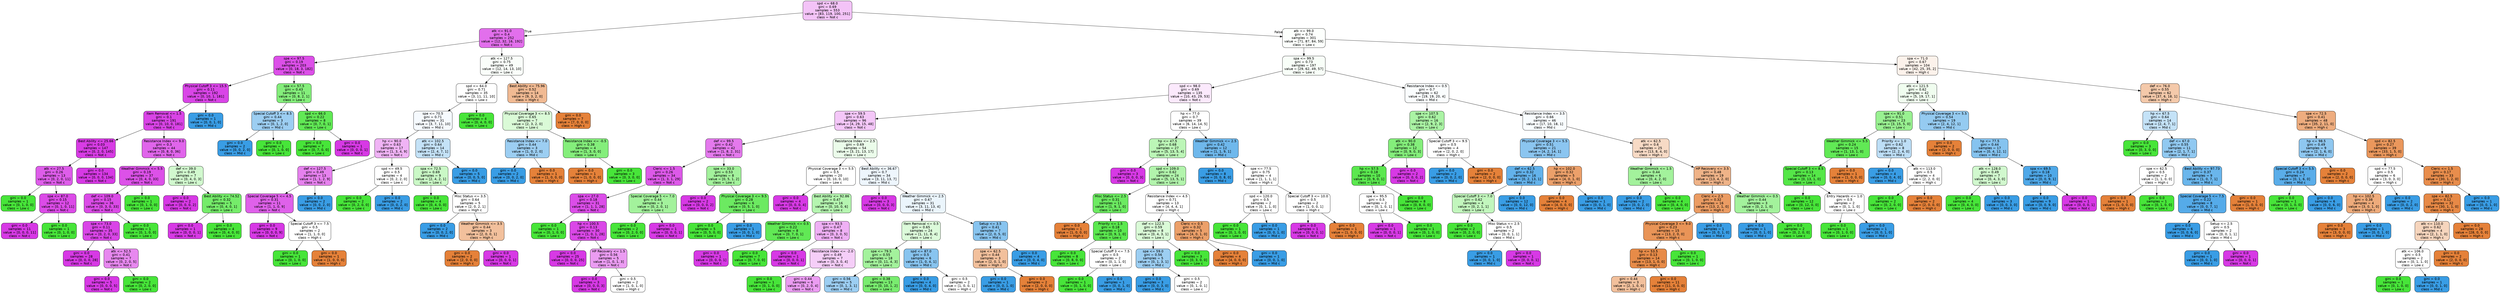 digraph Tree {
node [shape=box, style="filled, rounded", color="black", fontname=helvetica] ;
edge [fontname=helvetica] ;
0 [label="spd <= 68.0\ngini = 0.69\nsamples = 553\nvalue = [83, 119, 100, 251]\nclass = Not c", fillcolor="#f3c3f7"] ;
1 [label="atk <= 91.0\ngini = 0.4\nsamples = 252\nvalue = [12, 32, 16, 192]\nclass = Not c", fillcolor="#e26fec"] ;
0 -> 1 [labeldistance=2.5, labelangle=45, headlabel="True"] ;
2 [label="spe <= 97.5\ngini = 0.19\nsamples = 203\nvalue = [0, 18, 3, 182]\nclass = Not c", fillcolor="#dc4fe8"] ;
1 -> 2 ;
3 [label="Physical Cutoff 3 <= 15.5\ngini = 0.11\nsamples = 192\nvalue = [0, 10, 1, 181]\nclass = Not c", fillcolor="#d945e7"] ;
2 -> 3 ;
4 [label="Item Removal <= 1.5\ngini = 0.1\nsamples = 191\nvalue = [0, 10, 0, 181]\nclass = Not c", fillcolor="#d944e6"] ;
3 -> 4 ;
5 [label="Best Ability <= 25.66\ngini = 0.03\nsamples = 147\nvalue = [0, 2, 0, 145]\nclass = Not c", fillcolor="#d83ce5"] ;
4 -> 5 ;
6 [label="atk <= 27.5\ngini = 0.26\nsamples = 13\nvalue = [0, 2, 0, 11]\nclass = Not c", fillcolor="#de5dea"] ;
5 -> 6 ;
7 [label="gini = 0.0\nsamples = 1\nvalue = [0, 1, 0, 0]\nclass = Low c", fillcolor="#47e539"] ;
6 -> 7 ;
8 [label="spe <= 87.0\ngini = 0.15\nsamples = 12\nvalue = [0, 1, 0, 11]\nclass = Not c", fillcolor="#db4be7"] ;
6 -> 8 ;
9 [label="gini = 0.0\nsamples = 11\nvalue = [0, 0, 0, 11]\nclass = Not c", fillcolor="#d739e5"] ;
8 -> 9 ;
10 [label="gini = 0.0\nsamples = 1\nvalue = [0, 1, 0, 0]\nclass = Low c", fillcolor="#47e539"] ;
8 -> 10 ;
11 [label="gini = 0.0\nsamples = 134\nvalue = [0, 0, 0, 134]\nclass = Not c", fillcolor="#d739e5"] ;
5 -> 11 ;
12 [label="Resistance Index <= 9.0\ngini = 0.3\nsamples = 44\nvalue = [0, 8, 0, 36]\nclass = Not c", fillcolor="#e065eb"] ;
4 -> 12 ;
13 [label="Weather Gimmick <= 5.5\ngini = 0.19\nsamples = 37\nvalue = [0, 4, 0, 33]\nclass = Not c", fillcolor="#dc51e8"] ;
12 -> 13 ;
14 [label="def <= 109.0\ngini = 0.15\nsamples = 36\nvalue = [0, 3, 0, 33]\nclass = Not c", fillcolor="#db4be7"] ;
13 -> 14 ;
15 [label="spe <= 73.0\ngini = 0.11\nsamples = 35\nvalue = [0, 2, 0, 33]\nclass = Not c", fillcolor="#d945e7"] ;
14 -> 15 ;
16 [label="gini = 0.0\nsamples = 28\nvalue = [0, 0, 0, 28]\nclass = Not c", fillcolor="#d739e5"] ;
15 -> 16 ;
17 [label="atk <= 52.5\ngini = 0.41\nsamples = 7\nvalue = [0, 2, 0, 5]\nclass = Not c", fillcolor="#e788ef"] ;
15 -> 17 ;
18 [label="gini = 0.0\nsamples = 5\nvalue = [0, 0, 0, 5]\nclass = Not c", fillcolor="#d739e5"] ;
17 -> 18 ;
19 [label="gini = 0.0\nsamples = 2\nvalue = [0, 2, 0, 0]\nclass = Low c", fillcolor="#47e539"] ;
17 -> 19 ;
20 [label="gini = 0.0\nsamples = 1\nvalue = [0, 1, 0, 0]\nclass = Low c", fillcolor="#47e539"] ;
14 -> 20 ;
21 [label="gini = 0.0\nsamples = 1\nvalue = [0, 1, 0, 0]\nclass = Low c", fillcolor="#47e539"] ;
13 -> 21 ;
22 [label="def <= 39.0\ngini = 0.49\nsamples = 7\nvalue = [0, 4, 0, 3]\nclass = Low c", fillcolor="#d1f8ce"] ;
12 -> 22 ;
23 [label="gini = 0.0\nsamples = 2\nvalue = [0, 0, 0, 2]\nclass = Not c", fillcolor="#d739e5"] ;
22 -> 23 ;
24 [label="Best Ability <= 74.52\ngini = 0.32\nsamples = 5\nvalue = [0, 4, 0, 1]\nclass = Low c", fillcolor="#75ec6a"] ;
22 -> 24 ;
25 [label="gini = 0.0\nsamples = 1\nvalue = [0, 0, 0, 1]\nclass = Not c", fillcolor="#d739e5"] ;
24 -> 25 ;
26 [label="gini = 0.0\nsamples = 4\nvalue = [0, 4, 0, 0]\nclass = Low c", fillcolor="#47e539"] ;
24 -> 26 ;
27 [label="gini = 0.0\nsamples = 1\nvalue = [0, 0, 1, 0]\nclass = Mid c", fillcolor="#399de5"] ;
3 -> 27 ;
28 [label="spa <= 57.5\ngini = 0.43\nsamples = 11\nvalue = [0, 8, 2, 1]\nclass = Low c", fillcolor="#84ee7b"] ;
2 -> 28 ;
29 [label="Special Cutoff 3 <= 8.5\ngini = 0.44\nsamples = 3\nvalue = [0, 1, 2, 0]\nclass = Mid c", fillcolor="#9ccef2"] ;
28 -> 29 ;
30 [label="gini = 0.0\nsamples = 2\nvalue = [0, 0, 2, 0]\nclass = Mid c", fillcolor="#399de5"] ;
29 -> 30 ;
31 [label="gini = 0.0\nsamples = 1\nvalue = [0, 1, 0, 0]\nclass = Low c", fillcolor="#47e539"] ;
29 -> 31 ;
32 [label="spd <= 66.0\ngini = 0.22\nsamples = 8\nvalue = [0, 7, 0, 1]\nclass = Low c", fillcolor="#61e955"] ;
28 -> 32 ;
33 [label="gini = 0.0\nsamples = 7\nvalue = [0, 7, 0, 0]\nclass = Low c", fillcolor="#47e539"] ;
32 -> 33 ;
34 [label="gini = 0.0\nsamples = 1\nvalue = [0, 0, 0, 1]\nclass = Not c", fillcolor="#d739e5"] ;
32 -> 34 ;
35 [label="atk <= 127.5\ngini = 0.75\nsamples = 49\nvalue = [12, 14, 13, 10]\nclass = Low c", fillcolor="#fafefa"] ;
1 -> 35 ;
36 [label="spd <= 64.0\ngini = 0.71\nsamples = 35\nvalue = [3, 11, 11, 10]\nclass = Low c", fillcolor="#ffffff"] ;
35 -> 36 ;
37 [label="spe <= 70.5\ngini = 0.71\nsamples = 31\nvalue = [3, 7, 11, 10]\nclass = Mid c", fillcolor="#f6fafe"] ;
36 -> 37 ;
38 [label="hp <= 90.0\ngini = 0.63\nsamples = 17\nvalue = [1, 3, 4, 9]\nclass = Not c", fillcolor="#f0b3f5"] ;
37 -> 38 ;
39 [label="def <= 127.5\ngini = 0.49\nsamples = 13\nvalue = [1, 1, 2, 9]\nclass = Not c", fillcolor="#e681ee"] ;
38 -> 39 ;
40 [label="Special Coverage 5 <= 4.5\ngini = 0.31\nsamples = 11\nvalue = [1, 1, 0, 9]\nclass = Not c", fillcolor="#df61ea"] ;
39 -> 40 ;
41 [label="gini = 0.0\nsamples = 9\nvalue = [0, 0, 0, 9]\nclass = Not c", fillcolor="#d739e5"] ;
40 -> 41 ;
42 [label="Special Cutoff 3 <= 7.5\ngini = 0.5\nsamples = 2\nvalue = [1, 1, 0, 0]\nclass = High c", fillcolor="#ffffff"] ;
40 -> 42 ;
43 [label="gini = 0.0\nsamples = 1\nvalue = [0, 1, 0, 0]\nclass = Low c", fillcolor="#47e539"] ;
42 -> 43 ;
44 [label="gini = 0.0\nsamples = 1\nvalue = [1, 0, 0, 0]\nclass = High c", fillcolor="#e58139"] ;
42 -> 44 ;
45 [label="gini = 0.0\nsamples = 2\nvalue = [0, 0, 2, 0]\nclass = Mid c", fillcolor="#399de5"] ;
39 -> 45 ;
46 [label="spd <= 49.5\ngini = 0.5\nsamples = 4\nvalue = [0, 2, 2, 0]\nclass = Low c", fillcolor="#ffffff"] ;
38 -> 46 ;
47 [label="gini = 0.0\nsamples = 2\nvalue = [0, 2, 0, 0]\nclass = Low c", fillcolor="#47e539"] ;
46 -> 47 ;
48 [label="gini = 0.0\nsamples = 2\nvalue = [0, 0, 2, 0]\nclass = Mid c", fillcolor="#399de5"] ;
46 -> 48 ;
49 [label="atk <= 102.5\ngini = 0.64\nsamples = 14\nvalue = [2, 4, 7, 1]\nclass = Mid c", fillcolor="#c4e2f7"] ;
37 -> 49 ;
50 [label="spa <= 72.5\ngini = 0.69\nsamples = 9\nvalue = [2, 4, 2, 1]\nclass = Low c", fillcolor="#caf8c6"] ;
49 -> 50 ;
51 [label="gini = 0.0\nsamples = 4\nvalue = [0, 4, 0, 0]\nclass = Low c", fillcolor="#47e539"] ;
50 -> 51 ;
52 [label="Misc Status <= 3.5\ngini = 0.64\nsamples = 5\nvalue = [2, 0, 2, 1]\nclass = High c", fillcolor="#ffffff"] ;
50 -> 52 ;
53 [label="gini = 0.0\nsamples = 2\nvalue = [0, 0, 2, 0]\nclass = Mid c", fillcolor="#399de5"] ;
52 -> 53 ;
54 [label="Weather Gimmick <= 3.5\ngini = 0.44\nsamples = 3\nvalue = [2, 0, 0, 1]\nclass = High c", fillcolor="#f2c09c"] ;
52 -> 54 ;
55 [label="gini = 0.0\nsamples = 2\nvalue = [2, 0, 0, 0]\nclass = High c", fillcolor="#e58139"] ;
54 -> 55 ;
56 [label="gini = 0.0\nsamples = 1\nvalue = [0, 0, 0, 1]\nclass = Not c", fillcolor="#d739e5"] ;
54 -> 56 ;
57 [label="gini = 0.0\nsamples = 5\nvalue = [0, 0, 5, 0]\nclass = Mid c", fillcolor="#399de5"] ;
49 -> 57 ;
58 [label="gini = 0.0\nsamples = 4\nvalue = [0, 4, 0, 0]\nclass = Low c", fillcolor="#47e539"] ;
36 -> 58 ;
59 [label="Best Ability <= 75.96\ngini = 0.52\nsamples = 14\nvalue = [9, 3, 2, 0]\nclass = High c", fillcolor="#f1ba93"] ;
35 -> 59 ;
60 [label="Physical Coverage 3 <= 8.5\ngini = 0.65\nsamples = 7\nvalue = [2, 3, 2, 0]\nclass = Low c", fillcolor="#dafad7"] ;
59 -> 60 ;
61 [label="Resistance Index <= 7.0\ngini = 0.44\nsamples = 3\nvalue = [1, 0, 2, 0]\nclass = Mid c", fillcolor="#9ccef2"] ;
60 -> 61 ;
62 [label="gini = 0.0\nsamples = 2\nvalue = [0, 0, 2, 0]\nclass = Mid c", fillcolor="#399de5"] ;
61 -> 62 ;
63 [label="gini = 0.0\nsamples = 1\nvalue = [1, 0, 0, 0]\nclass = High c", fillcolor="#e58139"] ;
61 -> 63 ;
64 [label="Resistance Index <= -0.5\ngini = 0.38\nsamples = 4\nvalue = [1, 3, 0, 0]\nclass = Low c", fillcolor="#84ee7b"] ;
60 -> 64 ;
65 [label="gini = 0.0\nsamples = 1\nvalue = [1, 0, 0, 0]\nclass = High c", fillcolor="#e58139"] ;
64 -> 65 ;
66 [label="gini = 0.0\nsamples = 3\nvalue = [0, 3, 0, 0]\nclass = Low c", fillcolor="#47e539"] ;
64 -> 66 ;
67 [label="gini = 0.0\nsamples = 7\nvalue = [7, 0, 0, 0]\nclass = High c", fillcolor="#e58139"] ;
59 -> 67 ;
68 [label="atk <= 99.0\ngini = 0.74\nsamples = 301\nvalue = [71, 87, 84, 59]\nclass = Low c", fillcolor="#fcfffc"] ;
0 -> 68 [labeldistance=2.5, labelangle=-45, headlabel="False"] ;
69 [label="spa <= 99.5\ngini = 0.73\nsamples = 197\nvalue = [29, 62, 49, 57]\nclass = Low c", fillcolor="#f8fef8"] ;
68 -> 69 ;
70 [label="spd <= 98.0\ngini = 0.69\nsamples = 135\nvalue = [10, 43, 29, 53]\nclass = Not c", fillcolor="#fbe9fc"] ;
69 -> 70 ;
71 [label="spe <= 59.5\ngini = 0.63\nsamples = 96\nvalue = [4, 29, 15, 48]\nclass = Not c", fillcolor="#f4c7f8"] ;
70 -> 71 ;
72 [label="def <= 99.5\ngini = 0.42\nsamples = 42\nvalue = [1, 8, 2, 31]\nclass = Not c", fillcolor="#e479ed"] ;
71 -> 72 ;
73 [label="Cleric <= 1.5\ngini = 0.26\nsamples = 34\nvalue = [1, 3, 1, 29]\nclass = Not c", fillcolor="#dd59e9"] ;
72 -> 73 ;
74 [label="spa <= 27.0\ngini = 0.18\nsamples = 31\nvalue = [1, 1, 1, 28]\nclass = Not c", fillcolor="#db4de8"] ;
73 -> 74 ;
75 [label="gini = 0.0\nsamples = 1\nvalue = [0, 1, 0, 0]\nclass = Low c", fillcolor="#47e539"] ;
74 -> 75 ;
76 [label="hp <= 100.5\ngini = 0.13\nsamples = 30\nvalue = [1, 0, 1, 28]\nclass = Not c", fillcolor="#da47e7"] ;
74 -> 76 ;
77 [label="gini = 0.0\nsamples = 25\nvalue = [0, 0, 0, 25]\nclass = Not c", fillcolor="#d739e5"] ;
76 -> 77 ;
78 [label="HP Recovery <= 1.5\ngini = 0.56\nsamples = 5\nvalue = [1, 0, 1, 3]\nclass = Not c", fillcolor="#eb9cf2"] ;
76 -> 78 ;
79 [label="gini = 0.0\nsamples = 3\nvalue = [0, 0, 0, 3]\nclass = Not c", fillcolor="#d739e5"] ;
78 -> 79 ;
80 [label="gini = 0.5\nsamples = 2\nvalue = [1, 0, 1, 0]\nclass = High c", fillcolor="#ffffff"] ;
78 -> 80 ;
81 [label="Special Coverage 5 <= 7.0\ngini = 0.44\nsamples = 3\nvalue = [0, 2, 0, 1]\nclass = Low c", fillcolor="#a3f29c"] ;
73 -> 81 ;
82 [label="gini = 0.0\nsamples = 2\nvalue = [0, 2, 0, 0]\nclass = Low c", fillcolor="#47e539"] ;
81 -> 82 ;
83 [label="gini = 0.0\nsamples = 1\nvalue = [0, 0, 0, 1]\nclass = Not c", fillcolor="#d739e5"] ;
81 -> 83 ;
84 [label="spe <= 33.0\ngini = 0.53\nsamples = 8\nvalue = [0, 5, 1, 2]\nclass = Low c", fillcolor="#a3f29c"] ;
72 -> 84 ;
85 [label="gini = 0.0\nsamples = 2\nvalue = [0, 0, 0, 2]\nclass = Not c", fillcolor="#d739e5"] ;
84 -> 85 ;
86 [label="Physical Coverage 3 <= 9.5\ngini = 0.28\nsamples = 6\nvalue = [0, 5, 1, 0]\nclass = Low c", fillcolor="#6cea61"] ;
84 -> 86 ;
87 [label="gini = 0.0\nsamples = 5\nvalue = [0, 5, 0, 0]\nclass = Low c", fillcolor="#47e539"] ;
86 -> 87 ;
88 [label="gini = 0.0\nsamples = 1\nvalue = [0, 0, 1, 0]\nclass = Mid c", fillcolor="#399de5"] ;
86 -> 88 ;
89 [label="Resistance Index <= 2.5\ngini = 0.69\nsamples = 54\nvalue = [3, 21, 13, 17]\nclass = Low c", fillcolor="#ebfcea"] ;
71 -> 89 ;
90 [label="Physical Coverage 3 <= 5.5\ngini = 0.5\nsamples = 20\nvalue = [0, 10, 0, 10]\nclass = Low c", fillcolor="#ffffff"] ;
89 -> 90 ;
91 [label="gini = 0.0\nsamples = 4\nvalue = [0, 0, 0, 4]\nclass = Not c", fillcolor="#d739e5"] ;
90 -> 91 ;
92 [label="Best Ability <= 92.86\ngini = 0.47\nsamples = 16\nvalue = [0, 10, 0, 6]\nclass = Low c", fillcolor="#b5f5b0"] ;
90 -> 92 ;
93 [label="Weather Gimmick <= 0.5\ngini = 0.22\nsamples = 8\nvalue = [0, 7, 0, 1]\nclass = Low c", fillcolor="#61e955"] ;
92 -> 93 ;
94 [label="gini = 0.0\nsamples = 1\nvalue = [0, 0, 0, 1]\nclass = Not c", fillcolor="#d739e5"] ;
93 -> 94 ;
95 [label="gini = 0.0\nsamples = 7\nvalue = [0, 7, 0, 0]\nclass = Low c", fillcolor="#47e539"] ;
93 -> 95 ;
96 [label="spa <= 93.5\ngini = 0.47\nsamples = 8\nvalue = [0, 3, 0, 5]\nclass = Not c", fillcolor="#efb0f5"] ;
92 -> 96 ;
97 [label="gini = 0.0\nsamples = 1\nvalue = [0, 0, 0, 1]\nclass = Not c", fillcolor="#d739e5"] ;
96 -> 97 ;
98 [label="Resistance Index <= -2.0\ngini = 0.49\nsamples = 7\nvalue = [0, 3, 0, 4]\nclass = Not c", fillcolor="#f5cef8"] ;
96 -> 98 ;
99 [label="gini = 0.0\nsamples = 1\nvalue = [0, 1, 0, 0]\nclass = Low c", fillcolor="#47e539"] ;
98 -> 99 ;
100 [label="gini = 0.44\nsamples = 6\nvalue = [0, 2, 0, 4]\nclass = Not c", fillcolor="#eb9cf2"] ;
98 -> 100 ;
101 [label="Best Ability <= 36.67\ngini = 0.7\nsamples = 34\nvalue = [3, 11, 13, 7]\nclass = Mid c", fillcolor="#eef6fd"] ;
89 -> 101 ;
102 [label="gini = 0.0\nsamples = 3\nvalue = [0, 0, 0, 3]\nclass = Not c", fillcolor="#d739e5"] ;
101 -> 102 ;
103 [label="Weather Gimmick <= 2.5\ngini = 0.67\nsamples = 31\nvalue = [3, 11, 13, 4]\nclass = Mid c", fillcolor="#ebf5fc"] ;
101 -> 103 ;
104 [label="Item Removal <= 0.5\ngini = 0.65\nsamples = 24\nvalue = [1, 11, 8, 4]\nclass = Low c", fillcolor="#dcfada"] ;
103 -> 104 ;
105 [label="spe <= 79.5\ngini = 0.55\nsamples = 18\nvalue = [0, 11, 4, 3]\nclass = Low c", fillcolor="#a3f29c"] ;
104 -> 105 ;
106 [label="gini = 0.56\nsamples = 5\nvalue = [0, 1, 3, 1]\nclass = Mid c", fillcolor="#9ccef2"] ;
105 -> 106 ;
107 [label="gini = 0.38\nsamples = 13\nvalue = [0, 10, 1, 2]\nclass = Low c", fillcolor="#79ec6f"] ;
105 -> 107 ;
108 [label="spd <= 87.0\ngini = 0.5\nsamples = 6\nvalue = [1, 0, 4, 1]\nclass = Mid c", fillcolor="#88c4ef"] ;
104 -> 108 ;
109 [label="gini = 0.0\nsamples = 4\nvalue = [0, 0, 4, 0]\nclass = Mid c", fillcolor="#399de5"] ;
108 -> 109 ;
110 [label="gini = 0.5\nsamples = 2\nvalue = [1, 0, 0, 1]\nclass = High c", fillcolor="#ffffff"] ;
108 -> 110 ;
111 [label="Setup <= 3.5\ngini = 0.41\nsamples = 7\nvalue = [2, 0, 5, 0]\nclass = Mid c", fillcolor="#88c4ef"] ;
103 -> 111 ;
112 [label="spe <= 62.5\ngini = 0.44\nsamples = 3\nvalue = [2, 0, 1, 0]\nclass = High c", fillcolor="#f2c09c"] ;
111 -> 112 ;
113 [label="gini = 0.0\nsamples = 1\nvalue = [0, 0, 1, 0]\nclass = Mid c", fillcolor="#399de5"] ;
112 -> 113 ;
114 [label="gini = 0.0\nsamples = 2\nvalue = [2, 0, 0, 0]\nclass = High c", fillcolor="#e58139"] ;
112 -> 114 ;
115 [label="gini = 0.0\nsamples = 4\nvalue = [0, 0, 4, 0]\nclass = Mid c", fillcolor="#399de5"] ;
111 -> 115 ;
116 [label="hp <= 77.0\ngini = 0.7\nsamples = 39\nvalue = [6, 14, 14, 5]\nclass = Low c", fillcolor="#ffffff"] ;
70 -> 116 ;
117 [label="hp <= 47.5\ngini = 0.68\nsamples = 27\nvalue = [5, 13, 5, 4]\nclass = Low c", fillcolor="#bcf6b7"] ;
116 -> 117 ;
118 [label="gini = 0.0\nsamples = 3\nvalue = [0, 0, 0, 3]\nclass = Not c", fillcolor="#d739e5"] ;
117 -> 118 ;
119 [label="spd <= 109.0\ngini = 0.62\nsamples = 24\nvalue = [5, 13, 5, 1]\nclass = Low c", fillcolor="#b2f4ac"] ;
117 -> 119 ;
120 [label="Misc Status <= 2.5\ngini = 0.31\nsamples = 11\nvalue = [1, 9, 1, 0]\nclass = Low c", fillcolor="#6cea61"] ;
119 -> 120 ;
121 [label="gini = 0.0\nsamples = 1\nvalue = [1, 0, 0, 0]\nclass = High c", fillcolor="#e58139"] ;
120 -> 121 ;
122 [label="Priority <= 1.5\ngini = 0.18\nsamples = 10\nvalue = [0, 9, 1, 0]\nclass = Low c", fillcolor="#5be84f"] ;
120 -> 122 ;
123 [label="gini = 0.0\nsamples = 8\nvalue = [0, 8, 0, 0]\nclass = Low c", fillcolor="#47e539"] ;
122 -> 123 ;
124 [label="Special Cutoff 3 <= 7.5\ngini = 0.5\nsamples = 2\nvalue = [0, 1, 1, 0]\nclass = Low c", fillcolor="#ffffff"] ;
122 -> 124 ;
125 [label="gini = 0.0\nsamples = 1\nvalue = [0, 1, 0, 0]\nclass = Low c", fillcolor="#47e539"] ;
124 -> 125 ;
126 [label="gini = 0.0\nsamples = 1\nvalue = [0, 0, 1, 0]\nclass = Mid c", fillcolor="#399de5"] ;
124 -> 126 ;
127 [label="Resistance Index <= 4.5\ngini = 0.71\nsamples = 13\nvalue = [4, 4, 4, 1]\nclass = High c", fillcolor="#ffffff"] ;
119 -> 127 ;
128 [label="def <= 122.5\ngini = 0.59\nsamples = 8\nvalue = [0, 4, 3, 1]\nclass = Low c", fillcolor="#dafad7"] ;
127 -> 128 ;
129 [label="spe <= 59.0\ngini = 0.56\nsamples = 5\nvalue = [0, 1, 3, 1]\nclass = Mid c", fillcolor="#9ccef2"] ;
128 -> 129 ;
130 [label="gini = 0.0\nsamples = 3\nvalue = [0, 0, 3, 0]\nclass = Mid c", fillcolor="#399de5"] ;
129 -> 130 ;
131 [label="gini = 0.5\nsamples = 2\nvalue = [0, 1, 0, 1]\nclass = Low c", fillcolor="#ffffff"] ;
129 -> 131 ;
132 [label="gini = 0.0\nsamples = 3\nvalue = [0, 3, 0, 0]\nclass = Low c", fillcolor="#47e539"] ;
128 -> 132 ;
133 [label="Cleric <= 0.5\ngini = 0.32\nsamples = 5\nvalue = [4, 0, 1, 0]\nclass = High c", fillcolor="#eca06a"] ;
127 -> 133 ;
134 [label="gini = 0.0\nsamples = 4\nvalue = [4, 0, 0, 0]\nclass = High c", fillcolor="#e58139"] ;
133 -> 134 ;
135 [label="gini = 0.0\nsamples = 1\nvalue = [0, 0, 1, 0]\nclass = Mid c", fillcolor="#399de5"] ;
133 -> 135 ;
136 [label="Weather Gimmick <= 2.5\ngini = 0.42\nsamples = 12\nvalue = [1, 1, 9, 1]\nclass = Mid c", fillcolor="#6fb8ec"] ;
116 -> 136 ;
137 [label="gini = 0.0\nsamples = 8\nvalue = [0, 0, 8, 0]\nclass = Mid c", fillcolor="#399de5"] ;
136 -> 137 ;
138 [label="spe <= 77.5\ngini = 0.75\nsamples = 4\nvalue = [1, 1, 1, 1]\nclass = High c", fillcolor="#ffffff"] ;
136 -> 138 ;
139 [label="spd <= 120.0\ngini = 0.5\nsamples = 2\nvalue = [0, 1, 1, 0]\nclass = Low c", fillcolor="#ffffff"] ;
138 -> 139 ;
140 [label="gini = 0.0\nsamples = 1\nvalue = [0, 1, 0, 0]\nclass = Low c", fillcolor="#47e539"] ;
139 -> 140 ;
141 [label="gini = 0.0\nsamples = 1\nvalue = [0, 0, 1, 0]\nclass = Mid c", fillcolor="#399de5"] ;
139 -> 141 ;
142 [label="Special Cutoff 3 <= 10.0\ngini = 0.5\nsamples = 2\nvalue = [1, 0, 0, 1]\nclass = High c", fillcolor="#ffffff"] ;
138 -> 142 ;
143 [label="gini = 0.0\nsamples = 1\nvalue = [0, 0, 0, 1]\nclass = Not c", fillcolor="#d739e5"] ;
142 -> 143 ;
144 [label="gini = 0.0\nsamples = 1\nvalue = [1, 0, 0, 0]\nclass = High c", fillcolor="#e58139"] ;
142 -> 144 ;
145 [label="Resistance Index <= 0.5\ngini = 0.7\nsamples = 62\nvalue = [19, 19, 20, 4]\nclass = Mid c", fillcolor="#fafdfe"] ;
69 -> 145 ;
146 [label="spe <= 107.5\ngini = 0.62\nsamples = 16\nvalue = [2, 9, 2, 3]\nclass = Low c", fillcolor="#aaf3a4"] ;
145 -> 146 ;
147 [label="atk <= 90.0\ngini = 0.38\nsamples = 12\nvalue = [0, 9, 0, 3]\nclass = Low c", fillcolor="#84ee7b"] ;
146 -> 147 ;
148 [label="hp <= 57.5\ngini = 0.18\nsamples = 10\nvalue = [0, 9, 0, 1]\nclass = Low c", fillcolor="#5be84f"] ;
147 -> 148 ;
149 [label="spe <= 95.5\ngini = 0.5\nsamples = 2\nvalue = [0, 1, 0, 1]\nclass = Low c", fillcolor="#ffffff"] ;
148 -> 149 ;
150 [label="gini = 0.0\nsamples = 1\nvalue = [0, 0, 0, 1]\nclass = Not c", fillcolor="#d739e5"] ;
149 -> 150 ;
151 [label="gini = 0.0\nsamples = 1\nvalue = [0, 1, 0, 0]\nclass = Low c", fillcolor="#47e539"] ;
149 -> 151 ;
152 [label="gini = 0.0\nsamples = 8\nvalue = [0, 8, 0, 0]\nclass = Low c", fillcolor="#47e539"] ;
148 -> 152 ;
153 [label="gini = 0.0\nsamples = 2\nvalue = [0, 0, 0, 2]\nclass = Not c", fillcolor="#d739e5"] ;
147 -> 153 ;
154 [label="Special Cutoff 3 <= 9.5\ngini = 0.5\nsamples = 4\nvalue = [2, 0, 2, 0]\nclass = High c", fillcolor="#ffffff"] ;
146 -> 154 ;
155 [label="gini = 0.0\nsamples = 2\nvalue = [0, 0, 2, 0]\nclass = Mid c", fillcolor="#399de5"] ;
154 -> 155 ;
156 [label="gini = 0.0\nsamples = 2\nvalue = [2, 0, 0, 0]\nclass = High c", fillcolor="#e58139"] ;
154 -> 156 ;
157 [label="Resistance Index <= 3.5\ngini = 0.66\nsamples = 46\nvalue = [17, 10, 18, 1]\nclass = Mid c", fillcolor="#f8fcfe"] ;
145 -> 157 ;
158 [label="Physical Coverage 3 <= 5.5\ngini = 0.51\nsamples = 21\nvalue = [4, 2, 14, 1]\nclass = Mid c", fillcolor="#8bc5f0"] ;
157 -> 158 ;
159 [label="def <= 62.5\ngini = 0.32\nsamples = 16\nvalue = [0, 2, 13, 1]\nclass = Mid c", fillcolor="#63b2eb"] ;
158 -> 159 ;
160 [label="Special Cutoff 3 <= 7.0\ngini = 0.62\nsamples = 4\nvalue = [0, 2, 1, 1]\nclass = Low c", fillcolor="#c2f6bd"] ;
159 -> 160 ;
161 [label="gini = 0.0\nsamples = 2\nvalue = [0, 2, 0, 0]\nclass = Low c", fillcolor="#47e539"] ;
160 -> 161 ;
162 [label="Misc Status <= 2.5\ngini = 0.5\nsamples = 2\nvalue = [0, 0, 1, 1]\nclass = Mid c", fillcolor="#ffffff"] ;
160 -> 162 ;
163 [label="gini = 0.0\nsamples = 1\nvalue = [0, 0, 1, 0]\nclass = Mid c", fillcolor="#399de5"] ;
162 -> 163 ;
164 [label="gini = 0.0\nsamples = 1\nvalue = [0, 0, 0, 1]\nclass = Not c", fillcolor="#d739e5"] ;
162 -> 164 ;
165 [label="gini = 0.0\nsamples = 12\nvalue = [0, 0, 12, 0]\nclass = Mid c", fillcolor="#399de5"] ;
159 -> 165 ;
166 [label="hp <= 102.0\ngini = 0.32\nsamples = 5\nvalue = [4, 0, 1, 0]\nclass = High c", fillcolor="#eca06a"] ;
158 -> 166 ;
167 [label="gini = 0.0\nsamples = 4\nvalue = [4, 0, 0, 0]\nclass = High c", fillcolor="#e58139"] ;
166 -> 167 ;
168 [label="gini = 0.0\nsamples = 1\nvalue = [0, 0, 1, 0]\nclass = Mid c", fillcolor="#399de5"] ;
166 -> 168 ;
169 [label="atk <= 62.5\ngini = 0.6\nsamples = 25\nvalue = [13, 8, 4, 0]\nclass = High c", fillcolor="#f7dac5"] ;
157 -> 169 ;
170 [label="Weather Gimmick <= 1.5\ngini = 0.44\nsamples = 6\nvalue = [0, 4, 2, 0]\nclass = Low c", fillcolor="#a3f29c"] ;
169 -> 170 ;
171 [label="gini = 0.0\nsamples = 2\nvalue = [0, 0, 2, 0]\nclass = Mid c", fillcolor="#399de5"] ;
170 -> 171 ;
172 [label="gini = 0.0\nsamples = 4\nvalue = [0, 4, 0, 0]\nclass = Low c", fillcolor="#47e539"] ;
170 -> 172 ;
173 [label="HP Recovery <= 3.5\ngini = 0.48\nsamples = 19\nvalue = [13, 4, 2, 0]\nclass = High c", fillcolor="#efb388"] ;
169 -> 173 ;
174 [label="Cleric <= 2.5\ngini = 0.32\nsamples = 16\nvalue = [13, 2, 1, 0]\nclass = High c", fillcolor="#eb9c63"] ;
173 -> 174 ;
175 [label="Physical Coverage 3 <= 9.0\ngini = 0.23\nsamples = 15\nvalue = [13, 2, 0, 0]\nclass = High c", fillcolor="#e99457"] ;
174 -> 175 ;
176 [label="hp <= 53.5\ngini = 0.13\nsamples = 14\nvalue = [13, 1, 0, 0]\nclass = High c", fillcolor="#e78b48"] ;
175 -> 176 ;
177 [label="gini = 0.44\nsamples = 3\nvalue = [2, 1, 0, 0]\nclass = High c", fillcolor="#f2c09c"] ;
176 -> 177 ;
178 [label="gini = 0.0\nsamples = 11\nvalue = [11, 0, 0, 0]\nclass = High c", fillcolor="#e58139"] ;
176 -> 178 ;
179 [label="gini = 0.0\nsamples = 1\nvalue = [0, 1, 0, 0]\nclass = Low c", fillcolor="#47e539"] ;
175 -> 179 ;
180 [label="gini = 0.0\nsamples = 1\nvalue = [0, 0, 1, 0]\nclass = Mid c", fillcolor="#399de5"] ;
174 -> 180 ;
181 [label="Weather Gimmick <= 0.5\ngini = 0.44\nsamples = 3\nvalue = [0, 2, 1, 0]\nclass = Low c", fillcolor="#a3f29c"] ;
173 -> 181 ;
182 [label="gini = 0.0\nsamples = 1\nvalue = [0, 0, 1, 0]\nclass = Mid c", fillcolor="#399de5"] ;
181 -> 182 ;
183 [label="gini = 0.0\nsamples = 2\nvalue = [0, 2, 0, 0]\nclass = Low c", fillcolor="#47e539"] ;
181 -> 183 ;
184 [label="spa <= 71.0\ngini = 0.67\nsamples = 104\nvalue = [42, 25, 35, 2]\nclass = High c", fillcolor="#fcf2eb"] ;
68 -> 184 ;
185 [label="atk <= 121.5\ngini = 0.62\nsamples = 42\nvalue = [5, 19, 17, 1]\nclass = Low c", fillcolor="#f0fdef"] ;
184 -> 185 ;
186 [label="spe <= 91.0\ngini = 0.51\nsamples = 23\nvalue = [3, 15, 5, 0]\nclass = Low c", fillcolor="#99f191"] ;
185 -> 186 ;
187 [label="Weather Gimmick <= 5.5\ngini = 0.24\nsamples = 15\nvalue = [1, 13, 1, 0]\nclass = Low c", fillcolor="#61e955"] ;
186 -> 187 ;
188 [label="Special Cutoff 3 <= 8.5\ngini = 0.13\nsamples = 14\nvalue = [0, 13, 1, 0]\nclass = Low c", fillcolor="#55e748"] ;
187 -> 188 ;
189 [label="gini = 0.0\nsamples = 12\nvalue = [0, 12, 0, 0]\nclass = Low c", fillcolor="#47e539"] ;
188 -> 189 ;
190 [label="Entry Hazards <= 1.0\ngini = 0.5\nsamples = 2\nvalue = [0, 1, 1, 0]\nclass = Low c", fillcolor="#ffffff"] ;
188 -> 190 ;
191 [label="gini = 0.0\nsamples = 1\nvalue = [0, 1, 0, 0]\nclass = Low c", fillcolor="#47e539"] ;
190 -> 191 ;
192 [label="gini = 0.0\nsamples = 1\nvalue = [0, 0, 1, 0]\nclass = Mid c", fillcolor="#399de5"] ;
190 -> 192 ;
193 [label="gini = 0.0\nsamples = 1\nvalue = [1, 0, 0, 0]\nclass = High c", fillcolor="#e58139"] ;
187 -> 193 ;
194 [label="Priority <= 1.0\ngini = 0.62\nsamples = 8\nvalue = [2, 2, 4, 0]\nclass = Mid c", fillcolor="#bddef6"] ;
186 -> 194 ;
195 [label="gini = 0.0\nsamples = 4\nvalue = [0, 0, 4, 0]\nclass = Mid c", fillcolor="#399de5"] ;
194 -> 195 ;
196 [label="atk <= 113.0\ngini = 0.5\nsamples = 4\nvalue = [2, 2, 0, 0]\nclass = High c", fillcolor="#ffffff"] ;
194 -> 196 ;
197 [label="gini = 0.0\nsamples = 2\nvalue = [0, 2, 0, 0]\nclass = Low c", fillcolor="#47e539"] ;
196 -> 197 ;
198 [label="gini = 0.0\nsamples = 2\nvalue = [2, 0, 0, 0]\nclass = High c", fillcolor="#e58139"] ;
196 -> 198 ;
199 [label="Physical Coverage 3 <= 5.5\ngini = 0.54\nsamples = 19\nvalue = [2, 4, 12, 1]\nclass = Mid c", fillcolor="#95cbf1"] ;
185 -> 199 ;
200 [label="gini = 0.0\nsamples = 2\nvalue = [2, 0, 0, 0]\nclass = High c", fillcolor="#e58139"] ;
199 -> 200 ;
201 [label="hp <= 77.5\ngini = 0.44\nsamples = 17\nvalue = [0, 4, 12, 1]\nclass = Mid c", fillcolor="#85c3ef"] ;
199 -> 201 ;
202 [label="atk <= 128.0\ngini = 0.49\nsamples = 7\nvalue = [0, 4, 3, 0]\nclass = Low c", fillcolor="#d1f8ce"] ;
201 -> 202 ;
203 [label="gini = 0.0\nsamples = 4\nvalue = [0, 4, 0, 0]\nclass = Low c", fillcolor="#47e539"] ;
202 -> 203 ;
204 [label="gini = 0.0\nsamples = 3\nvalue = [0, 0, 3, 0]\nclass = Mid c", fillcolor="#399de5"] ;
202 -> 204 ;
205 [label="spa <= 69.5\ngini = 0.18\nsamples = 10\nvalue = [0, 0, 9, 1]\nclass = Mid c", fillcolor="#4fa8e8"] ;
201 -> 205 ;
206 [label="gini = 0.0\nsamples = 9\nvalue = [0, 0, 9, 0]\nclass = Mid c", fillcolor="#399de5"] ;
205 -> 206 ;
207 [label="gini = 0.0\nsamples = 1\nvalue = [0, 0, 0, 1]\nclass = Not c", fillcolor="#d739e5"] ;
205 -> 207 ;
208 [label="def <= 76.0\ngini = 0.55\nsamples = 62\nvalue = [37, 6, 18, 1]\nclass = High c", fillcolor="#f4c9aa"] ;
184 -> 208 ;
209 [label="hp <= 67.5\ngini = 0.64\nsamples = 14\nvalue = [2, 4, 7, 1]\nclass = Mid c", fillcolor="#c4e2f7"] ;
208 -> 209 ;
210 [label="gini = 0.0\nsamples = 3\nvalue = [0, 3, 0, 0]\nclass = Low c", fillcolor="#47e539"] ;
209 -> 210 ;
211 [label="def <= 67.0\ngini = 0.55\nsamples = 11\nvalue = [2, 1, 7, 1]\nclass = Mid c", fillcolor="#91c9f1"] ;
209 -> 211 ;
212 [label="spe <= 62.5\ngini = 0.5\nsamples = 2\nvalue = [1, 1, 0, 0]\nclass = High c", fillcolor="#ffffff"] ;
211 -> 212 ;
213 [label="gini = 0.0\nsamples = 1\nvalue = [1, 0, 0, 0]\nclass = High c", fillcolor="#e58139"] ;
212 -> 213 ;
214 [label="gini = 0.0\nsamples = 1\nvalue = [0, 1, 0, 0]\nclass = Low c", fillcolor="#47e539"] ;
212 -> 214 ;
215 [label="Best Ability <= 97.73\ngini = 0.37\nsamples = 9\nvalue = [1, 0, 7, 1]\nclass = Mid c", fillcolor="#6ab6ec"] ;
211 -> 215 ;
216 [label="Special Coverage 5 <= 7.5\ngini = 0.22\nsamples = 8\nvalue = [0, 0, 7, 1]\nclass = Mid c", fillcolor="#55abe9"] ;
215 -> 216 ;
217 [label="gini = 0.0\nsamples = 6\nvalue = [0, 0, 6, 0]\nclass = Mid c", fillcolor="#399de5"] ;
216 -> 217 ;
218 [label="Setup <= 2.5\ngini = 0.5\nsamples = 2\nvalue = [0, 0, 1, 1]\nclass = Mid c", fillcolor="#ffffff"] ;
216 -> 218 ;
219 [label="gini = 0.0\nsamples = 1\nvalue = [0, 0, 1, 0]\nclass = Mid c", fillcolor="#399de5"] ;
218 -> 219 ;
220 [label="gini = 0.0\nsamples = 1\nvalue = [0, 0, 0, 1]\nclass = Not c", fillcolor="#d739e5"] ;
218 -> 220 ;
221 [label="gini = 0.0\nsamples = 1\nvalue = [1, 0, 0, 0]\nclass = High c", fillcolor="#e58139"] ;
215 -> 221 ;
222 [label="spe <= 72.5\ngini = 0.41\nsamples = 48\nvalue = [35, 2, 11, 0]\nclass = High c", fillcolor="#eead7f"] ;
208 -> 222 ;
223 [label="hp <= 98.5\ngini = 0.49\nsamples = 9\nvalue = [2, 1, 6, 0]\nclass = Mid c", fillcolor="#8ec7f0"] ;
222 -> 223 ;
224 [label="Special Cutoff 3 <= 5.5\ngini = 0.24\nsamples = 7\nvalue = [0, 1, 6, 0]\nclass = Mid c", fillcolor="#5aade9"] ;
223 -> 224 ;
225 [label="gini = 0.0\nsamples = 1\nvalue = [0, 1, 0, 0]\nclass = Low c", fillcolor="#47e539"] ;
224 -> 225 ;
226 [label="gini = 0.0\nsamples = 6\nvalue = [0, 0, 6, 0]\nclass = Mid c", fillcolor="#399de5"] ;
224 -> 226 ;
227 [label="gini = 0.0\nsamples = 2\nvalue = [2, 0, 0, 0]\nclass = High c", fillcolor="#e58139"] ;
223 -> 227 ;
228 [label="spd <= 82.5\ngini = 0.27\nsamples = 39\nvalue = [33, 1, 5, 0]\nclass = High c", fillcolor="#ea975c"] ;
222 -> 228 ;
229 [label="spd <= 77.5\ngini = 0.5\nsamples = 6\nvalue = [3, 0, 3, 0]\nclass = High c", fillcolor="#ffffff"] ;
228 -> 229 ;
230 [label="hp <= 102.5\ngini = 0.38\nsamples = 4\nvalue = [3, 0, 1, 0]\nclass = High c", fillcolor="#eeab7b"] ;
229 -> 230 ;
231 [label="gini = 0.0\nsamples = 3\nvalue = [3, 0, 0, 0]\nclass = High c", fillcolor="#e58139"] ;
230 -> 231 ;
232 [label="gini = 0.0\nsamples = 1\nvalue = [0, 0, 1, 0]\nclass = Mid c", fillcolor="#399de5"] ;
230 -> 232 ;
233 [label="gini = 0.0\nsamples = 2\nvalue = [0, 0, 2, 0]\nclass = Mid c", fillcolor="#399de5"] ;
229 -> 233 ;
234 [label="Cleric <= 1.5\ngini = 0.17\nsamples = 33\nvalue = [30, 1, 2, 0]\nclass = High c", fillcolor="#e88d4c"] ;
228 -> 234 ;
235 [label="spe <= 82.5\ngini = 0.12\nsamples = 32\nvalue = [30, 1, 1, 0]\nclass = High c", fillcolor="#e78946"] ;
234 -> 235 ;
236 [label="atk <= 110.0\ngini = 0.62\nsamples = 4\nvalue = [2, 1, 1, 0]\nclass = High c", fillcolor="#f6d5bd"] ;
235 -> 236 ;
237 [label="atk <= 106.0\ngini = 0.5\nsamples = 2\nvalue = [0, 1, 1, 0]\nclass = Low c", fillcolor="#ffffff"] ;
236 -> 237 ;
238 [label="gini = 0.0\nsamples = 1\nvalue = [0, 1, 0, 0]\nclass = Low c", fillcolor="#47e539"] ;
237 -> 238 ;
239 [label="gini = 0.0\nsamples = 1\nvalue = [0, 0, 1, 0]\nclass = Mid c", fillcolor="#399de5"] ;
237 -> 239 ;
240 [label="gini = 0.0\nsamples = 2\nvalue = [2, 0, 0, 0]\nclass = High c", fillcolor="#e58139"] ;
236 -> 240 ;
241 [label="gini = 0.0\nsamples = 28\nvalue = [28, 0, 0, 0]\nclass = High c", fillcolor="#e58139"] ;
235 -> 241 ;
242 [label="gini = 0.0\nsamples = 1\nvalue = [0, 0, 1, 0]\nclass = Mid c", fillcolor="#399de5"] ;
234 -> 242 ;
}